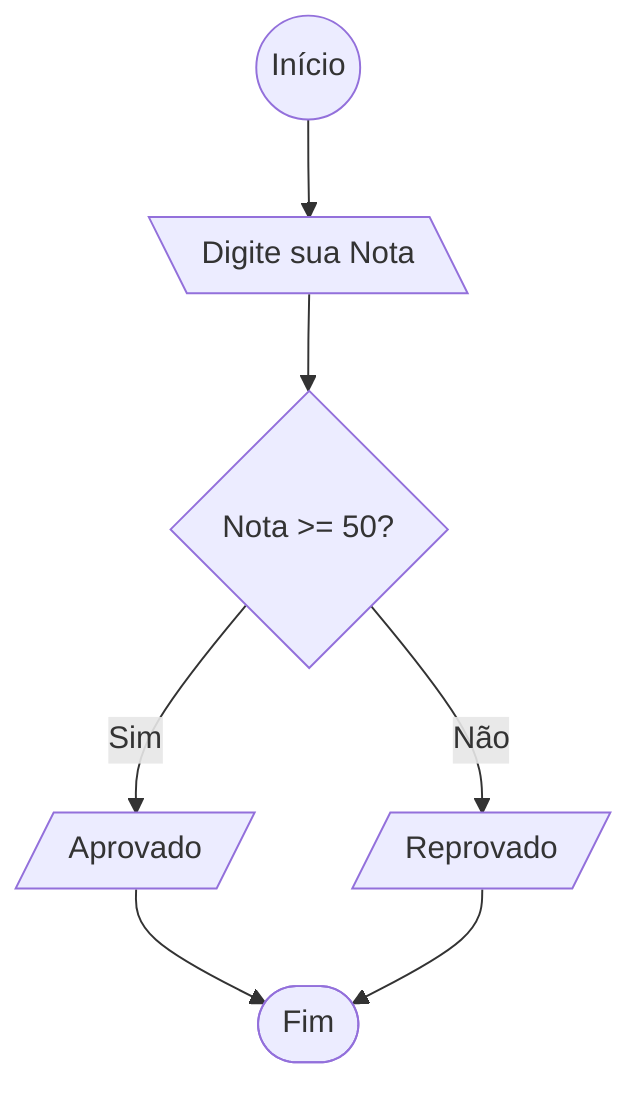 flowchart TD
    start(( Início )) --> input[\ Digite sua Nota \]
    input --> verification{ Nota >= 50? }
    verification --> |Sim| A[/ Aprovado /]
    verification --> |Não| B[/ Reprovado /]
    A --> finish([ Fim ])
    B --> finish